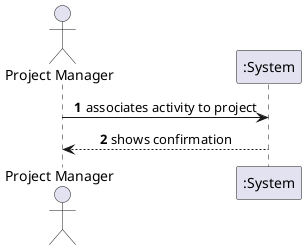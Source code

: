 @startuml

skinparam sequenceMessageAlign center
autonumber

actor "Project Manager" as PM
participant ":System" as System

PM -> System: associates activity to project
System --> PM: shows confirmation

@enduml
